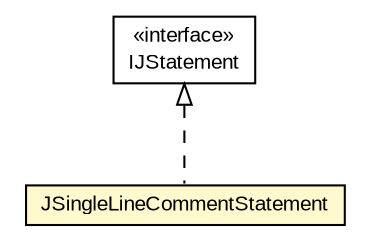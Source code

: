 #!/usr/local/bin/dot
#
# Class diagram 
# Generated by UMLGraph version 5.1 (http://www.umlgraph.org/)
#

digraph G {
	edge [fontname="arial",fontsize=10,labelfontname="arial",labelfontsize=10];
	node [fontname="arial",fontsize=10,shape=plaintext];
	nodesep=0.25;
	ranksep=0.5;
	// com.helger.jcodemodel.JSingleLineCommentStatement
	c2455 [label=<<table title="com.helger.jcodemodel.JSingleLineCommentStatement" border="0" cellborder="1" cellspacing="0" cellpadding="2" port="p" bgcolor="lemonChiffon" href="./JSingleLineCommentStatement.html">
		<tr><td><table border="0" cellspacing="0" cellpadding="1">
<tr><td align="center" balign="center"> JSingleLineCommentStatement </td></tr>
		</table></td></tr>
		</table>>, fontname="arial", fontcolor="black", fontsize=10.0];
	// com.helger.jcodemodel.IJStatement
	c2514 [label=<<table title="com.helger.jcodemodel.IJStatement" border="0" cellborder="1" cellspacing="0" cellpadding="2" port="p" href="./IJStatement.html">
		<tr><td><table border="0" cellspacing="0" cellpadding="1">
<tr><td align="center" balign="center"> &#171;interface&#187; </td></tr>
<tr><td align="center" balign="center"> IJStatement </td></tr>
		</table></td></tr>
		</table>>, fontname="arial", fontcolor="black", fontsize=10.0];
	//com.helger.jcodemodel.JSingleLineCommentStatement implements com.helger.jcodemodel.IJStatement
	c2514:p -> c2455:p [dir=back,arrowtail=empty,style=dashed];
}

